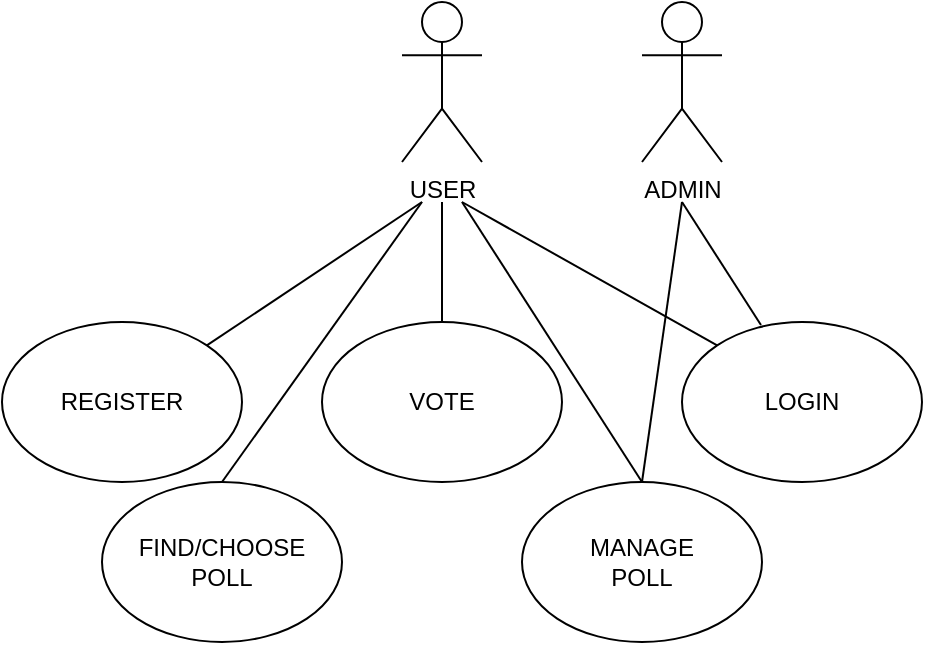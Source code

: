 <mxfile version="20.3.0" type="device"><diagram id="ZwVSAykQlrm8Aq7uZ6TX" name="Page-1"><mxGraphModel dx="812" dy="529" grid="1" gridSize="10" guides="1" tooltips="1" connect="1" arrows="1" fold="1" page="1" pageScale="1" pageWidth="827" pageHeight="1169" math="0" shadow="0"><root><mxCell id="0"/><mxCell id="1" parent="0"/><mxCell id="RBZ3uCqeTpt71z_qxBCQ-4" value="LOGIN" style="ellipse;whiteSpace=wrap;html=1;strokeWidth=1;" parent="1" vertex="1"><mxGeometry x="460" y="200" width="120" height="80" as="geometry"/></mxCell><mxCell id="12f9UkjatoSrAJmIy2JK-1" value="USER" style="shape=umlActor;verticalLabelPosition=bottom;verticalAlign=top;html=1;outlineConnect=0;" vertex="1" parent="1"><mxGeometry x="320" y="40" width="40" height="80" as="geometry"/></mxCell><mxCell id="12f9UkjatoSrAJmIy2JK-2" value="ADMIN" style="shape=umlActor;verticalLabelPosition=bottom;verticalAlign=top;html=1;outlineConnect=0;" vertex="1" parent="1"><mxGeometry x="440" y="40" width="40" height="80" as="geometry"/></mxCell><mxCell id="12f9UkjatoSrAJmIy2JK-3" value="VOTE" style="ellipse;whiteSpace=wrap;html=1;" vertex="1" parent="1"><mxGeometry x="280" y="200" width="120" height="80" as="geometry"/></mxCell><mxCell id="12f9UkjatoSrAJmIy2JK-5" value="" style="endArrow=none;html=1;rounded=0;exitX=0;exitY=0;exitDx=0;exitDy=0;" edge="1" parent="1" source="RBZ3uCqeTpt71z_qxBCQ-4"><mxGeometry width="50" height="50" relative="1" as="geometry"><mxPoint x="270" y="190" as="sourcePoint"/><mxPoint x="350" y="140" as="targetPoint"/></mxGeometry></mxCell><mxCell id="12f9UkjatoSrAJmIy2JK-6" value="" style="endArrow=none;html=1;rounded=0;exitX=0.329;exitY=0.019;exitDx=0;exitDy=0;exitPerimeter=0;" edge="1" parent="1" source="RBZ3uCqeTpt71z_qxBCQ-4"><mxGeometry width="50" height="50" relative="1" as="geometry"><mxPoint x="430" y="200" as="sourcePoint"/><mxPoint x="460" y="140" as="targetPoint"/></mxGeometry></mxCell><mxCell id="12f9UkjatoSrAJmIy2JK-8" value="" style="endArrow=none;html=1;rounded=0;exitX=0.5;exitY=0;exitDx=0;exitDy=0;" edge="1" parent="1" source="12f9UkjatoSrAJmIy2JK-3"><mxGeometry width="50" height="50" relative="1" as="geometry"><mxPoint x="330" y="200" as="sourcePoint"/><mxPoint x="340" y="140" as="targetPoint"/></mxGeometry></mxCell><mxCell id="12f9UkjatoSrAJmIy2JK-9" value="REGISTER" style="ellipse;whiteSpace=wrap;html=1;" vertex="1" parent="1"><mxGeometry x="120" y="200" width="120" height="80" as="geometry"/></mxCell><mxCell id="12f9UkjatoSrAJmIy2JK-10" value="" style="endArrow=none;html=1;rounded=0;exitX=1;exitY=0;exitDx=0;exitDy=0;" edge="1" parent="1" source="12f9UkjatoSrAJmIy2JK-9"><mxGeometry width="50" height="50" relative="1" as="geometry"><mxPoint x="330" y="190" as="sourcePoint"/><mxPoint x="330" y="140" as="targetPoint"/></mxGeometry></mxCell><mxCell id="12f9UkjatoSrAJmIy2JK-11" value="FIND/CHOOSE&lt;br&gt;POLL" style="ellipse;whiteSpace=wrap;html=1;" vertex="1" parent="1"><mxGeometry x="170" y="280" width="120" height="80" as="geometry"/></mxCell><mxCell id="12f9UkjatoSrAJmIy2JK-12" value="" style="endArrow=none;html=1;rounded=0;entryX=0.5;entryY=0;entryDx=0;entryDy=0;" edge="1" parent="1" target="12f9UkjatoSrAJmIy2JK-11"><mxGeometry width="50" height="50" relative="1" as="geometry"><mxPoint x="330" y="140" as="sourcePoint"/><mxPoint x="450" y="260" as="targetPoint"/></mxGeometry></mxCell><mxCell id="12f9UkjatoSrAJmIy2JK-13" value="MANAGE&lt;br&gt;POLL" style="ellipse;whiteSpace=wrap;html=1;strokeWidth=1;" vertex="1" parent="1"><mxGeometry x="380" y="280" width="120" height="80" as="geometry"/></mxCell><mxCell id="12f9UkjatoSrAJmIy2JK-14" value="" style="endArrow=none;html=1;rounded=0;" edge="1" parent="1"><mxGeometry width="50" height="50" relative="1" as="geometry"><mxPoint x="440" y="280" as="sourcePoint"/><mxPoint x="460" y="140" as="targetPoint"/></mxGeometry></mxCell><mxCell id="12f9UkjatoSrAJmIy2JK-15" value="" style="endArrow=none;html=1;rounded=0;exitX=0.5;exitY=0;exitDx=0;exitDy=0;" edge="1" parent="1" source="12f9UkjatoSrAJmIy2JK-13"><mxGeometry width="50" height="50" relative="1" as="geometry"><mxPoint x="400" y="300" as="sourcePoint"/><mxPoint x="350" y="140" as="targetPoint"/></mxGeometry></mxCell></root></mxGraphModel></diagram></mxfile>